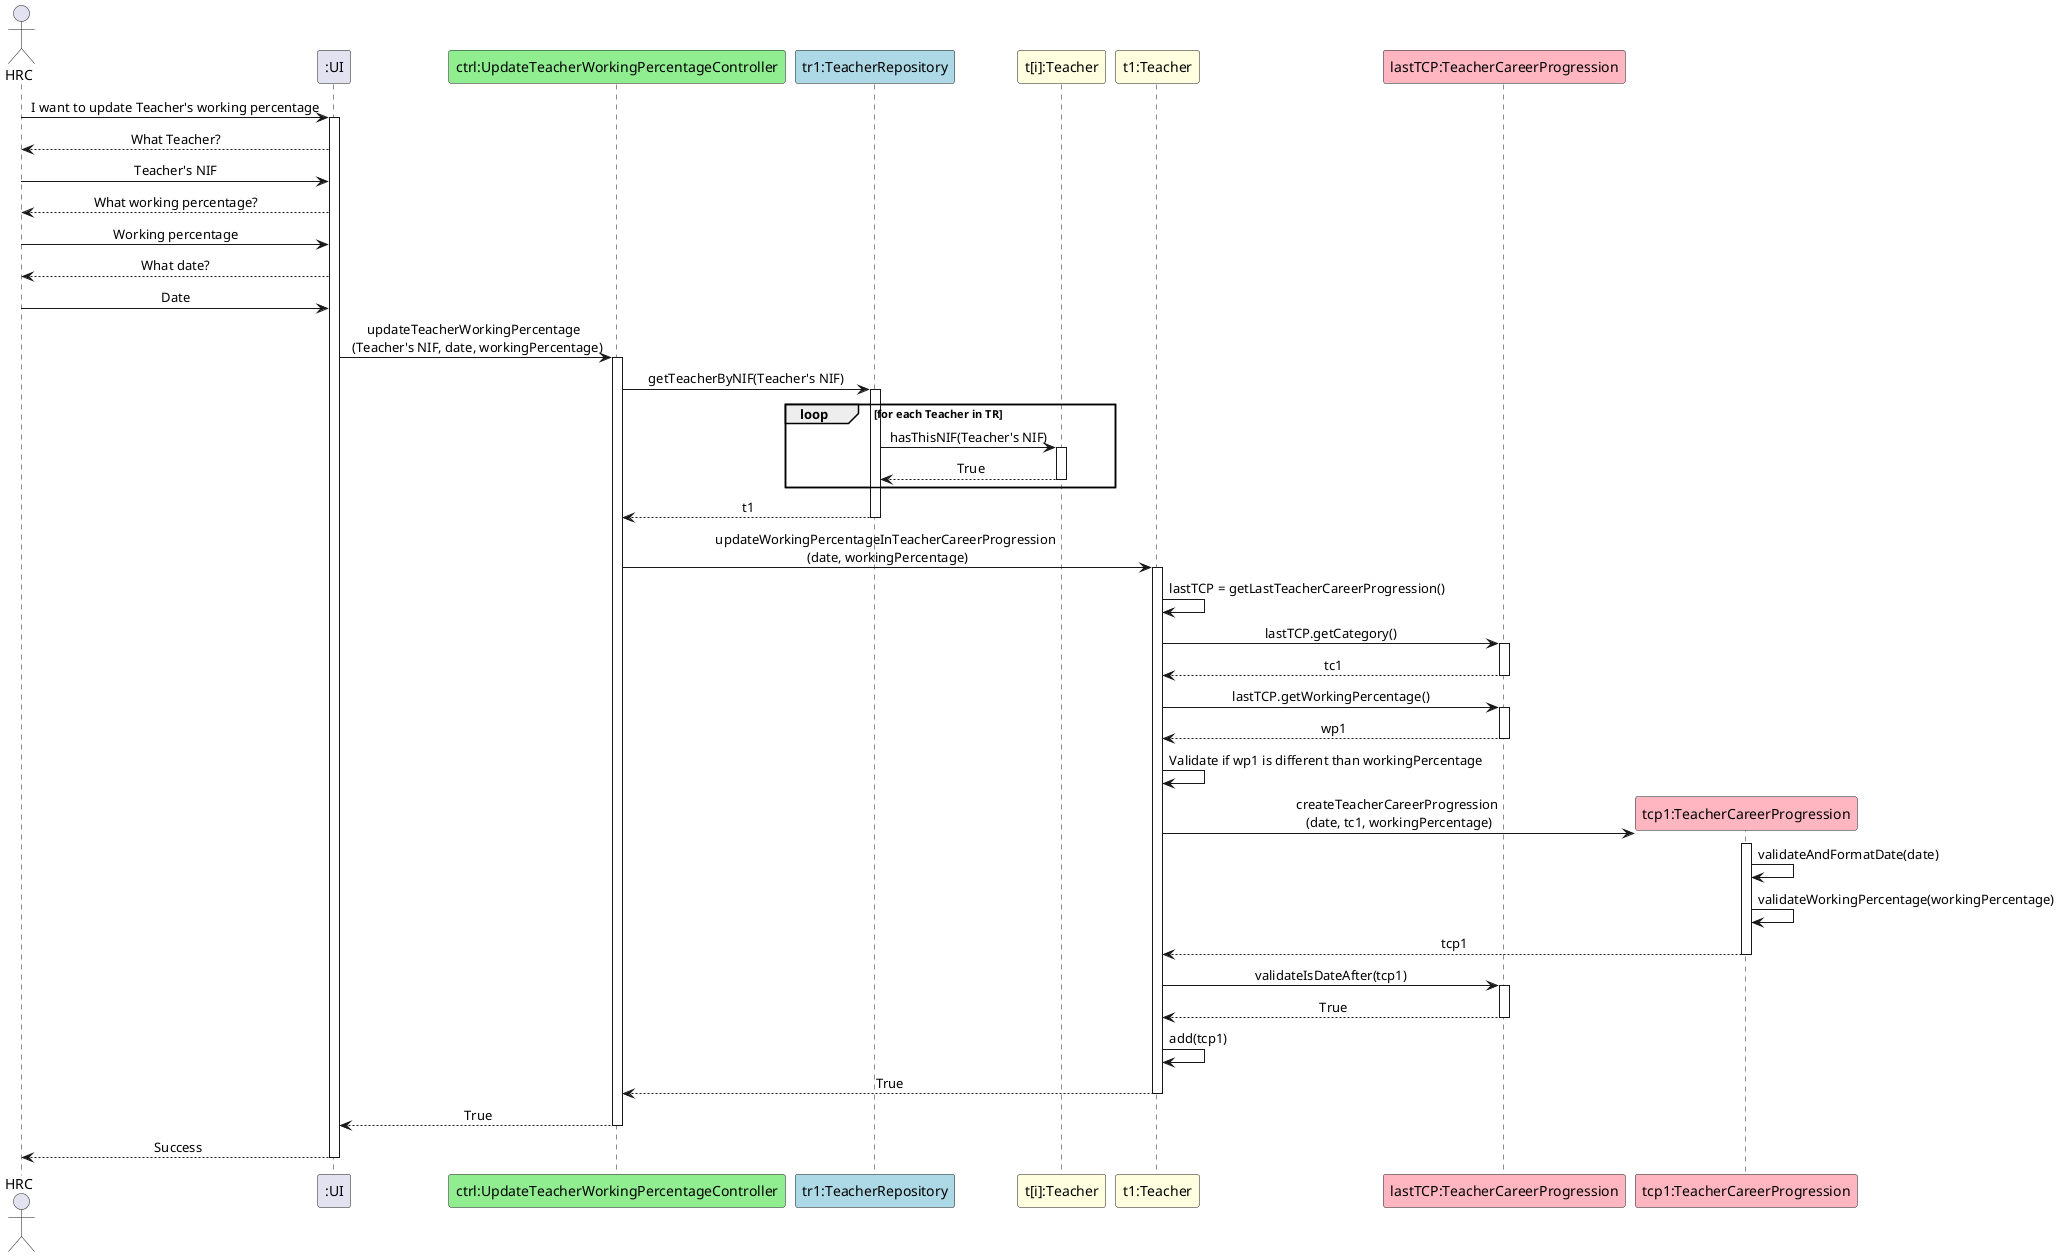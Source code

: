 @startuml
skinparam sequenceMessageAlign center

actor HRC
participant ":UI" as UI
participant "ctrl:UpdateTeacherWorkingPercentageController" as Controller #lightgreen
participant "tr1:TeacherRepository" as TR #lightblue
participant "t[i]:Teacher" as Teacher #lightyellow
participant "t1:Teacher" as t1Teacher #lightyellow
participant "lastTCP:TeacherCareerProgression" as TCP #lightpink
participant "tcp1:TeacherCareerProgression" as TCP1 #lightpink

HRC -> UI : I want to update Teacher's working percentage
activate UI
UI --> HRC: What Teacher?
HRC -> UI: Teacher's NIF
UI --> HRC: What working percentage?
HRC -> UI: Working percentage
UI --> HRC: What date?
HRC -> UI: Date
UI -> Controller : updateTeacherWorkingPercentage \n (Teacher's NIF, date, workingPercentage)
activate Controller

Controller -> TR : getTeacherByNIF(Teacher's NIF)
activate TR

loop for each Teacher in TR
    TR -> Teacher : hasThisNIF(Teacher's NIF)
    activate Teacher
    Teacher --> TR : True
    deactivate Teacher
end

TR --> Controller : t1
deactivate TR


Controller -> t1Teacher : updateWorkingPercentageInTeacherCareerProgression \n(date, workingPercentage)
activate t1Teacher
t1Teacher -> t1Teacher : lastTCP = getLastTeacherCareerProgression()
t1Teacher -> TCP : lastTCP.getCategory()
activate TCP
TCP --> t1Teacher : tc1
deactivate TCP
t1Teacher -> TCP : lastTCP.getWorkingPercentage()
activate TCP
TCP --> t1Teacher : wp1
deactivate TCP
t1Teacher -> t1Teacher : Validate if wp1 is different than workingPercentage
t1Teacher -> TCP1** : createTeacherCareerProgression \n(date, tc1, workingPercentage)
activate TCP1
TCP1 -> TCP1 : validateAndFormatDate(date)
TCP1 -> TCP1 : validateWorkingPercentage(workingPercentage)
TCP1 --> t1Teacher : tcp1
deactivate TCP1
t1Teacher -> TCP : validateIsDateAfter(tcp1)
activate TCP
TCP --> t1Teacher : True
deactivate TCP
t1Teacher -> t1Teacher : add(tcp1)

t1Teacher --> Controller : True
deactivate t1Teacher

Controller --> UI : True
deactivate Controller
UI --> HRC : Success
deactivate UI

@enduml